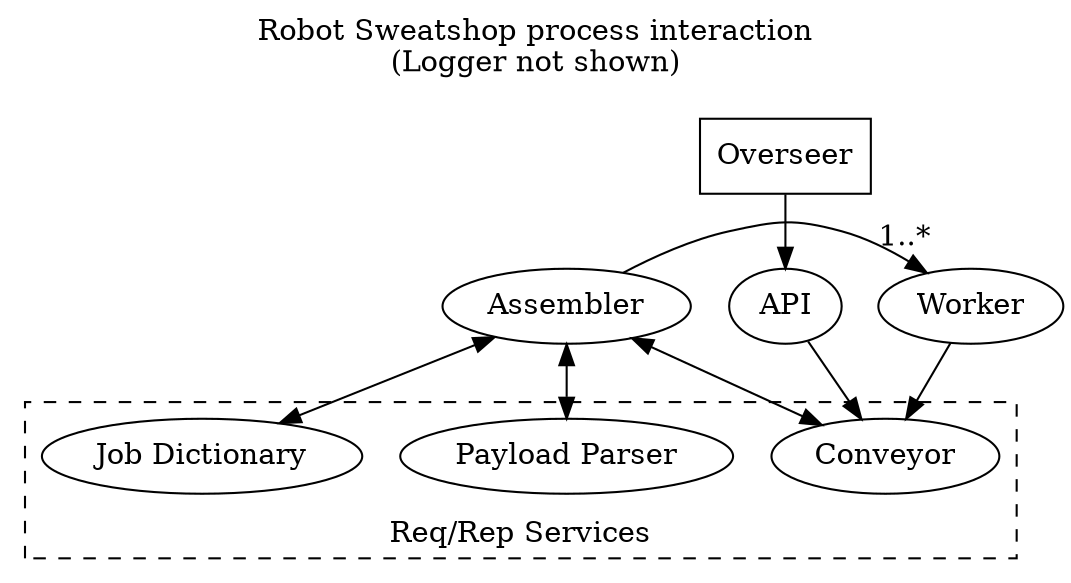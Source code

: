 digraph architecture {
  label="Robot Sweatshop process interaction\n(Logger not shown)\n "
  labelloc="top"

  overseer [label="Overseer",shape=box]
  api [label="API"]
  assembler [label="Assembler"]
  worker [label="Worker"]
  subgraph cluster_services {
    label="Req/Rep Services"
    labelloc="bottom"
    style="dashed"
    conveyor [label="Conveyor"]
    parser [label="Payload Parser"]
    dictionary [label="Job Dictionary"]
  }

  overseer->api
  api->conveyor
  assembler->conveyor [dir="both"]
  assembler->parser [dir="both"]
  assembler->dictionary [dir="both"]
  assembler->worker [headlabel="1..*",labeldistance=2]
  worker->conveyor

  { rank=same; api worker assembler }
}
